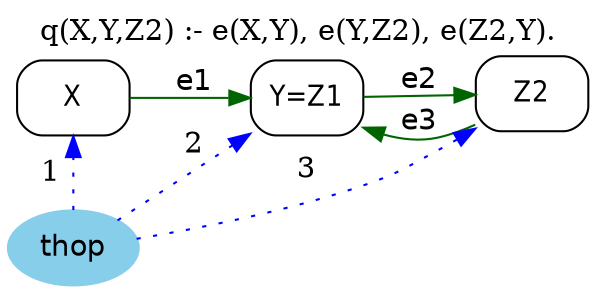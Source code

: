 strict digraph G {
	graph [bb="0,0,269.19,133",
		label="q(X,Y,Z2) :- e(X,Y), e(Y,Z2), e(Z2,Y).",
		labelloc=t,
		lheight=0.21,
		lp="134.6,121.5",
		lwidth=3.07,
		rankdir=LR
	];
	node [label="\N"];
	X	 [fontname="Helvetica-Narrow",
		height=0.5,
		pos="28.597,90",
		shape=box,
		style=rounded,
		width=0.75];
	Y	 [fontname="Helvetica-Narrow",
		height=0.5,
		label="Y=Z1",
		pos="136.19,90",
		shape=box,
		style=rounded,
		width=0.75];
	X -> Y	 [color=darkgreen,
		fontname=helvetica,
		label=e1,
		lp="83.195,97.5",
		pos="e,109.05,90 55.749,90 68.747,90 84.521,90 98.646,90"];
	Z2	 [fontname="Helvetica-Narrow",
		height=0.5,
		pos="242.19,92",
		shape=box,
		style=rounded,
		width=0.75];
	Y -> Z2	 [color=darkgreen,
		fontname=helvetica,
		label=e2,
		lp="189.19,98.5",
		pos="e,214.85,91.484 163.22,90.51 175.83,90.748 191.05,91.035 204.74,91.293"];
	Z2 -> Y	 [color=darkgreen,
		fontname=helvetica,
		label=e3,
		lp="189.19,78.5",
		pos="e,163.26,75.217 214.78,76.922 209.12,74.469 203.09,72.307 197.19,71 189.28,69.243 180.9,70.04 172.98,72.076"];
	thop	 [color=skyblue,
		fillcolor=skyblue,
		fontname=helvetica,
		height=0.5,
		pos="28.597,18",
		shape=oval,
		style="filled,rounded",
		width=0.79437];
	thop -> X	 [color=blue,
		constraint=false,
		label=1,
		lp="18.097,54",
		pos="e,28.597,71.587 28.597,36.169 28.597,43.869 28.597,53.026 28.597,61.583",
		style=dotted];
	thop -> Y	 [color=blue,
		constraint=false,
		label=2,
		lp="83.195,65.5",
		pos="e,109.29,71.997 48.332,31.206 62.902,40.955 83.132,54.493 100.51,66.12",
		style=dotted];
	thop -> Z2	 [color=blue,
		constraint=false,
		label=3,
		lp="136.19,55.5",
		pos="e,215.16,76.163 56.542,21.988 84.206,26.452 127.48,34.836 163.19,48 179.24,53.913 182.23,57.722 197.19,66 200.21,67.667 203.32,69.414 \
206.44,71.182",
		style=dotted];
}
